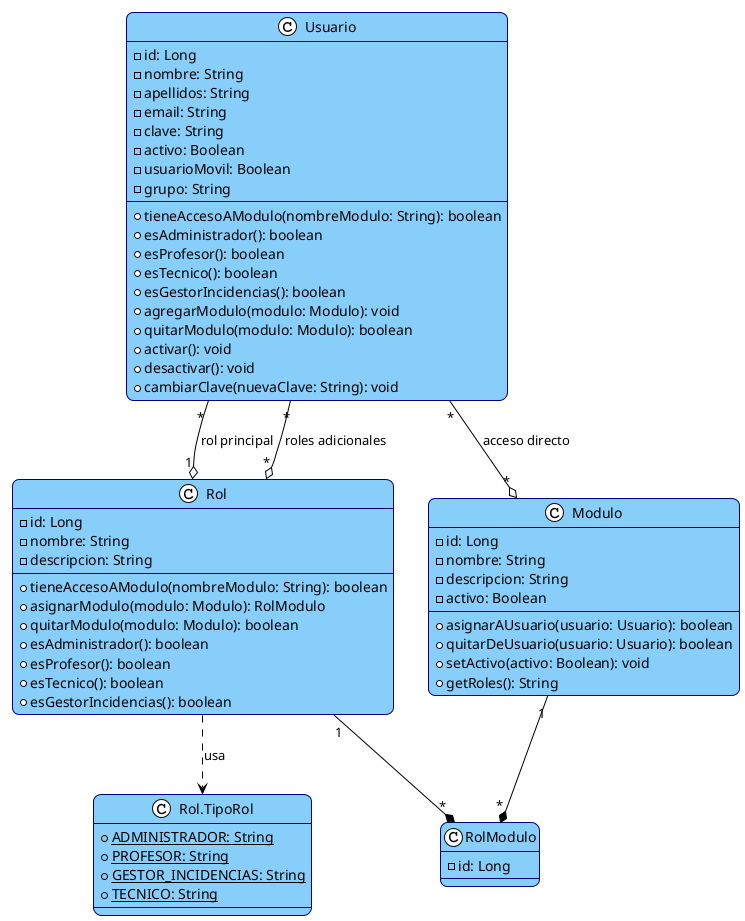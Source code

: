 @startuml Diagrama de Clases GUZPASEN

!theme plain

skinparam backgroundColor white
skinparam roundcorner 15
skinparam class {
  BackgroundColor LightSkyBlue
  ArrowColor Black
  BorderColor Navy
}

' Clases del modelo
class Usuario {
  - id: Long
  - nombre: String
  - apellidos: String
  - email: String
  - clave: String
  - activo: Boolean
  - usuarioMovil: Boolean
  - grupo: String
  + tieneAccesoAModulo(nombreModulo: String): boolean
  + esAdministrador(): boolean
  + esProfesor(): boolean
  + esTecnico(): boolean
  + esGestorIncidencias(): boolean
  + agregarModulo(modulo: Modulo): void
  + quitarModulo(modulo: Modulo): boolean
  + activar(): void
  + desactivar(): void
  + cambiarClave(nuevaClave: String): void
}

class Rol {
  - id: Long
  - nombre: String
  - descripcion: String
  + tieneAccesoAModulo(nombreModulo: String): boolean
  + asignarModulo(modulo: Modulo): RolModulo
  + quitarModulo(modulo: Modulo): boolean
  + esAdministrador(): boolean
  + esProfesor(): boolean
  + esTecnico(): boolean
  + esGestorIncidencias(): boolean
}

class Modulo {
  - id: Long
  - nombre: String
  - descripcion: String
  - activo: Boolean
  + asignarAUsuario(usuario: Usuario): boolean
  + quitarDeUsuario(usuario: Usuario): boolean
  + setActivo(activo: Boolean): void
  + getRoles(): String
}

class RolModulo {
  - id: Long
}

class "Rol.TipoRol" as TipoRol {
  + {static} ADMINISTRADOR: String
  + {static} PROFESOR: String
  + {static} GESTOR_INCIDENCIAS: String
  + {static} TECNICO: String
}

' Relaciones
Usuario "*" --o "1" Rol : rol principal
Usuario "*" --o "*" Rol : roles adicionales
Usuario "*" --o "*" Modulo : acceso directo

Rol "1" --* "*" RolModulo
Modulo "1" --* "*" RolModulo

Rol ..> TipoRol : usa

@enduml
